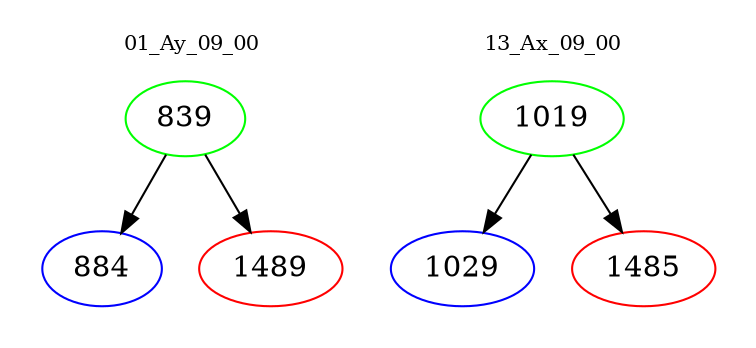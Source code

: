 digraph{
subgraph cluster_0 {
color = white
label = "01_Ay_09_00";
fontsize=10;
T0_839 [label="839", color="green"]
T0_839 -> T0_884 [color="black"]
T0_884 [label="884", color="blue"]
T0_839 -> T0_1489 [color="black"]
T0_1489 [label="1489", color="red"]
}
subgraph cluster_1 {
color = white
label = "13_Ax_09_00";
fontsize=10;
T1_1019 [label="1019", color="green"]
T1_1019 -> T1_1029 [color="black"]
T1_1029 [label="1029", color="blue"]
T1_1019 -> T1_1485 [color="black"]
T1_1485 [label="1485", color="red"]
}
}
